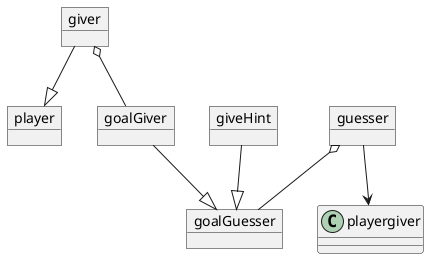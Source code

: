 @startuml InterfaceStereotypeFontColor

    object player{

    }

    object guesser{

    }

    object giver{

    }

    object goalGuesser{

    }

    object goalGiver{

    }

    object giveHint{
    
    }

    guesser --> playergiver
    giver --|> player

    guesser o-- goalGuesser
     giver o-- goalGiver

     giveHint --|> goalGuesser
     goalGiver --|> goalGuesser


@enduml